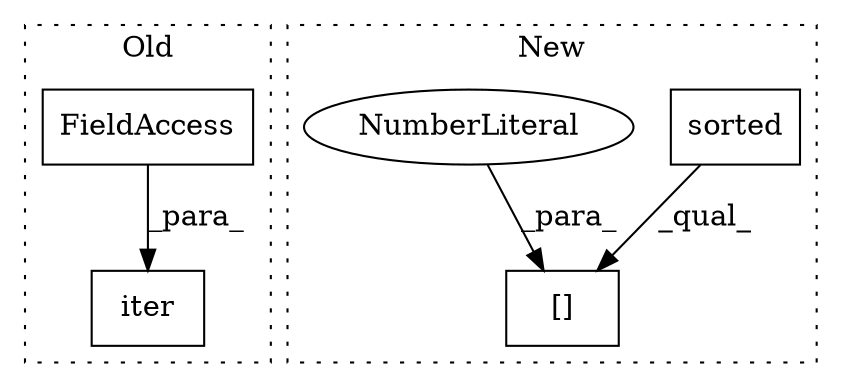 digraph G {
subgraph cluster0 {
1 [label="iter" a="32" s="5480,5499" l="5,1" shape="box"];
5 [label="FieldAccess" a="22" s="5485" l="14" shape="box"];
label = "Old";
style="dotted";
}
subgraph cluster1 {
2 [label="sorted" a="32" s="5490,5515" l="7,1" shape="box"];
3 [label="[]" a="2" s="5490,5518" l="27,1" shape="box"];
4 [label="NumberLiteral" a="34" s="5517" l="1" shape="ellipse"];
label = "New";
style="dotted";
}
2 -> 3 [label="_qual_"];
4 -> 3 [label="_para_"];
5 -> 1 [label="_para_"];
}